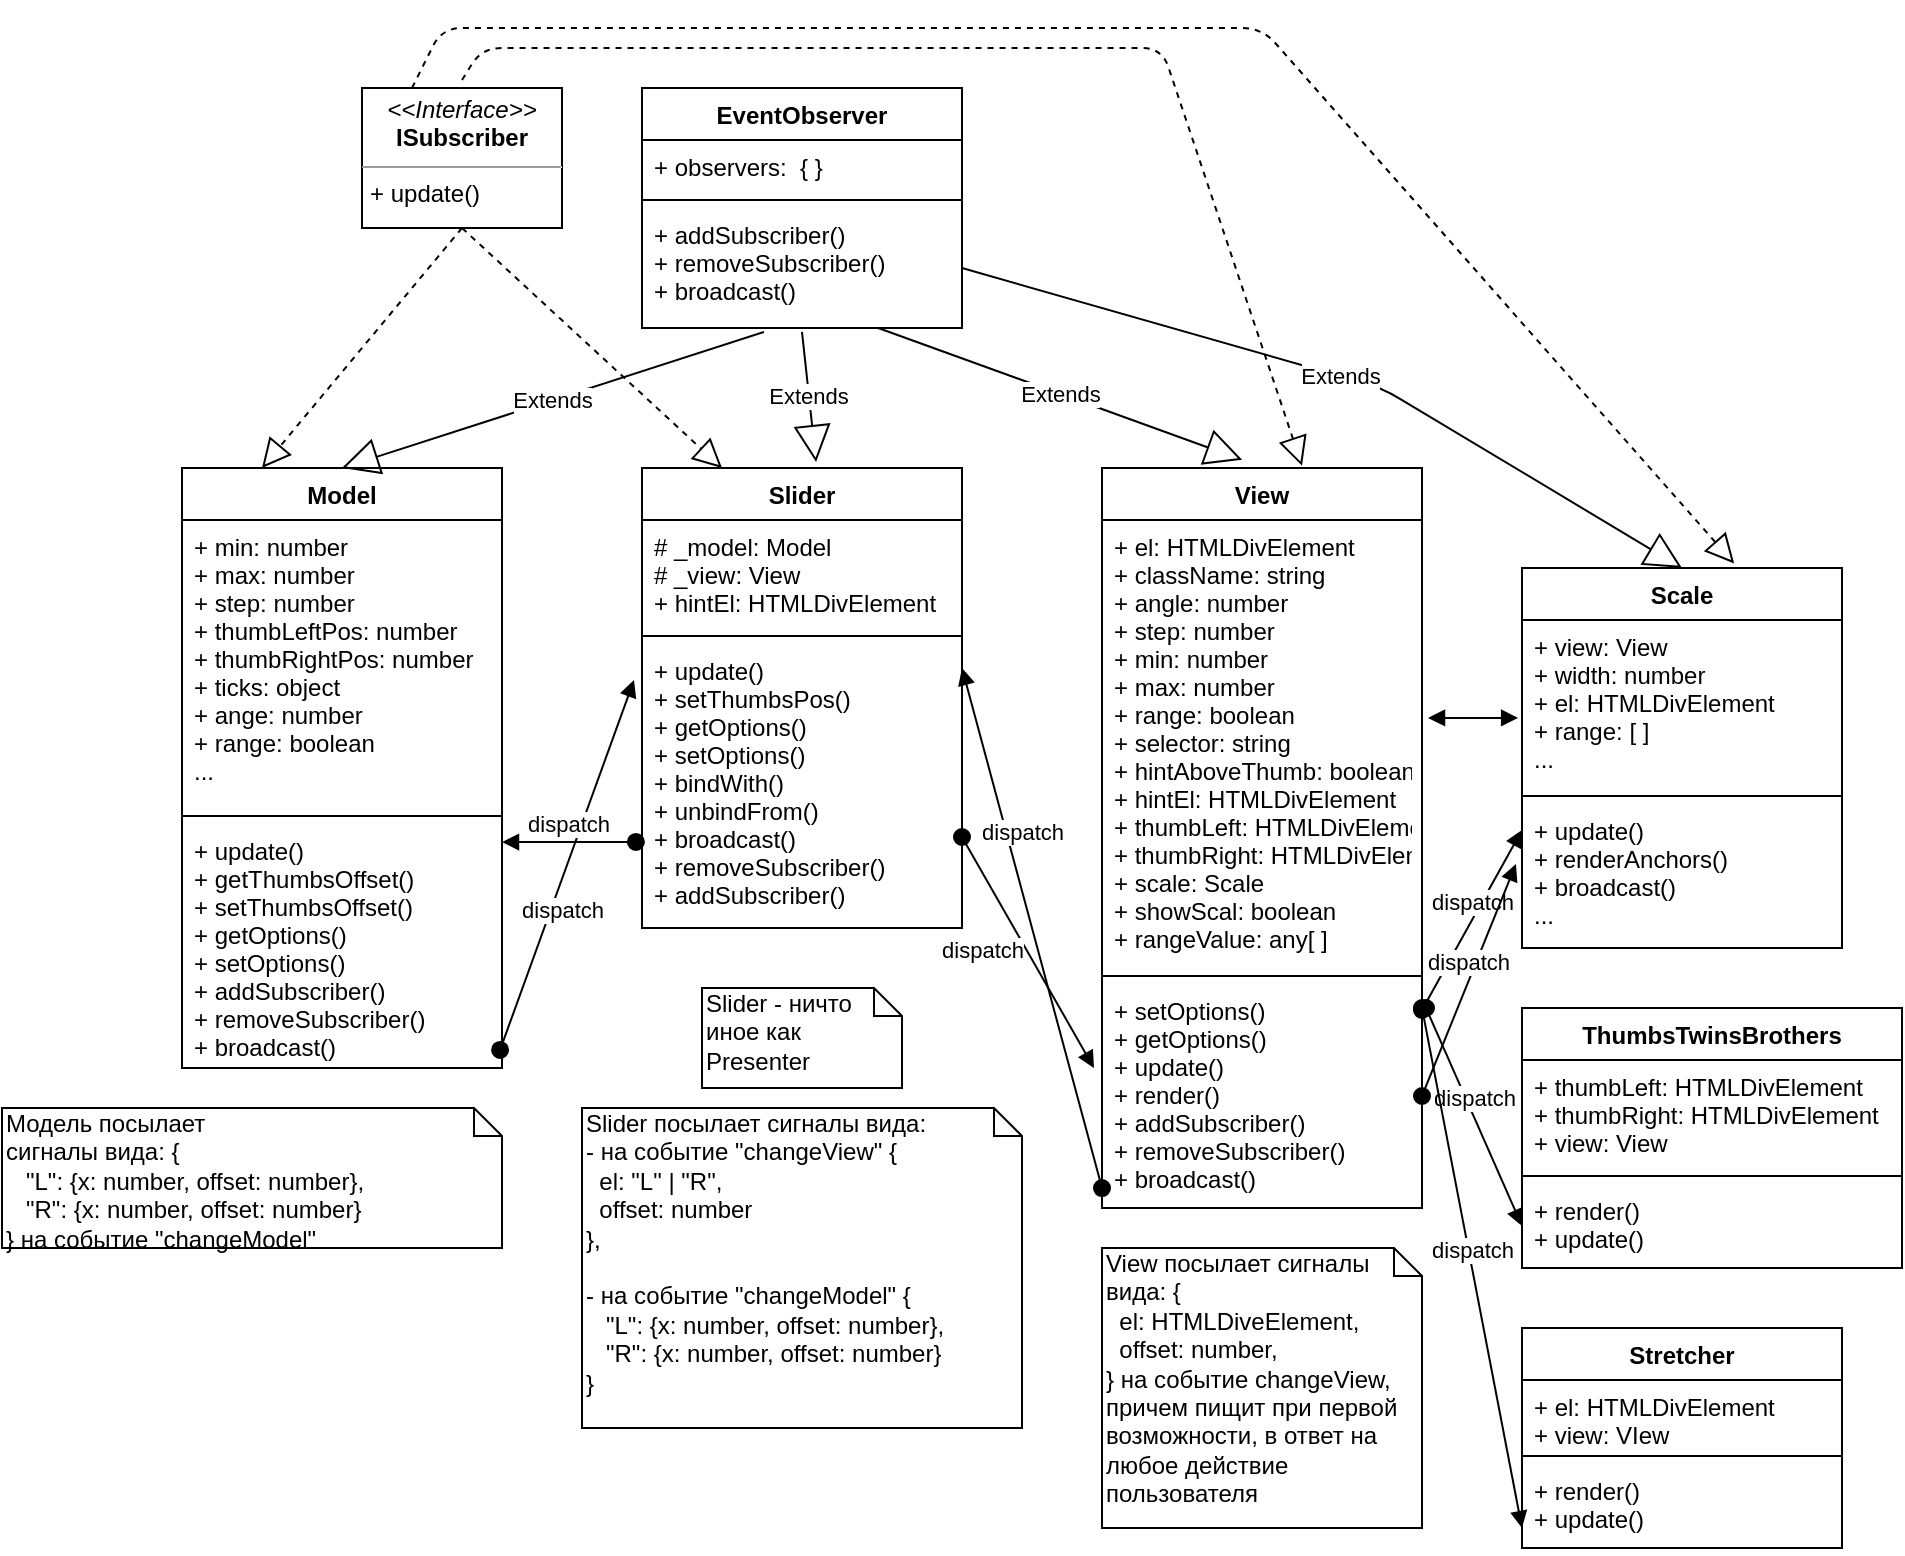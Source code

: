 <mxfile version="13.1.2" type="device"><diagram name="Page-1" id="b5b7bab2-c9e2-2cf4-8b2a-24fd1a2a6d21"><mxGraphModel dx="942" dy="511" grid="1" gridSize="10" guides="1" tooltips="1" connect="1" arrows="1" fold="1" page="1" pageScale="1" pageWidth="827" pageHeight="1169" background="#ffffff" math="0" shadow="0"><root><mxCell id="0"/><mxCell id="1" parent="0"/><mxCell id="bg-FERmWdedt6579exxZ-1" value="&lt;p style=&quot;margin: 0px ; margin-top: 4px ; text-align: center&quot;&gt;&lt;i&gt;&amp;lt;&amp;lt;Interface&amp;gt;&amp;gt;&lt;/i&gt;&lt;br&gt;&lt;b&gt;ISubscriber&lt;/b&gt;&lt;/p&gt;&lt;hr size=&quot;1&quot;&gt;&lt;p style=&quot;margin: 0px ; margin-left: 4px&quot;&gt;+&lt;b&gt; &lt;/b&gt;update()&lt;br&gt;&lt;/p&gt;" style="verticalAlign=top;align=left;overflow=fill;fontSize=12;fontFamily=Helvetica;html=1;" parent="1" vertex="1"><mxGeometry x="320" y="100" width="100" height="70" as="geometry"/></mxCell><mxCell id="q0RUYhzF6KUbyNOXSMYT-1" value="Slider" style="swimlane;fontStyle=1;align=center;verticalAlign=top;childLayout=stackLayout;horizontal=1;startSize=26;horizontalStack=0;resizeParent=1;resizeParentMax=0;resizeLast=0;collapsible=1;marginBottom=0;" parent="1" vertex="1"><mxGeometry x="460" y="290" width="160" height="230" as="geometry"><mxRectangle x="460" y="290" width="70" height="26" as="alternateBounds"/></mxGeometry></mxCell><mxCell id="q0RUYhzF6KUbyNOXSMYT-2" value="# _model: Model&#10;# _view: View&#10;+ hintEl: HTMLDivElement&#10;" style="text;strokeColor=none;fillColor=none;align=left;verticalAlign=top;spacingLeft=4;spacingRight=4;overflow=hidden;rotatable=0;points=[[0,0.5],[1,0.5]];portConstraint=eastwest;" parent="q0RUYhzF6KUbyNOXSMYT-1" vertex="1"><mxGeometry y="26" width="160" height="54" as="geometry"/></mxCell><mxCell id="q0RUYhzF6KUbyNOXSMYT-3" value="" style="line;strokeWidth=1;fillColor=none;align=left;verticalAlign=middle;spacingTop=-1;spacingLeft=3;spacingRight=3;rotatable=0;labelPosition=right;points=[];portConstraint=eastwest;" parent="q0RUYhzF6KUbyNOXSMYT-1" vertex="1"><mxGeometry y="80" width="160" height="8" as="geometry"/></mxCell><mxCell id="q0RUYhzF6KUbyNOXSMYT-4" value="+ update()&#10;+ setThumbsPos()&#10;+ getOptions()&#10;+ setOptions()&#10;+ bindWith()&#10;+ unbindFrom()&#10;+ broadcast()&#10;+ removeSubscriber()&#10;+ addSubscriber()&#10;" style="text;strokeColor=none;fillColor=none;align=left;verticalAlign=top;spacingLeft=4;spacingRight=4;overflow=hidden;rotatable=0;points=[[0,0.5],[1,0.5]];portConstraint=eastwest;" parent="q0RUYhzF6KUbyNOXSMYT-1" vertex="1"><mxGeometry y="88" width="160" height="142" as="geometry"/></mxCell><mxCell id="q0RUYhzF6KUbyNOXSMYT-18" value="dispatch" style="html=1;verticalAlign=bottom;startArrow=oval;startFill=1;endArrow=block;startSize=8;exitX=0;exitY=0.911;exitDx=0;exitDy=0;exitPerimeter=0;entryX=-0.025;entryY=0.127;entryDx=0;entryDy=0;entryPerimeter=0;" parent="q0RUYhzF6KUbyNOXSMYT-1" source="bg-FERmWdedt6579exxZ-9" edge="1"><mxGeometry x="0.297" y="-6" width="60" relative="1" as="geometry"><mxPoint x="93.04" y="284.942" as="sourcePoint"/><mxPoint x="160" y="100.004" as="targetPoint"/><mxPoint y="1" as="offset"/></mxGeometry></mxCell><mxCell id="EEQOp7RZBcLAtSxxUwJv-41" value="EventObserver" style="swimlane;fontStyle=1;align=center;verticalAlign=top;childLayout=stackLayout;horizontal=1;startSize=26;horizontalStack=0;resizeParent=1;resizeParentMax=0;resizeLast=0;collapsible=1;marginBottom=0;labelBackgroundColor=#ffffff;" parent="1" vertex="1"><mxGeometry x="460" y="100" width="160" height="120" as="geometry"><mxRectangle x="310" y="100" width="120" height="26" as="alternateBounds"/></mxGeometry></mxCell><mxCell id="EEQOp7RZBcLAtSxxUwJv-42" value="+ observers:  { }" style="text;strokeColor=none;fillColor=none;align=left;verticalAlign=top;spacingLeft=4;spacingRight=4;overflow=hidden;rotatable=0;points=[[0,0.5],[1,0.5]];portConstraint=eastwest;" parent="EEQOp7RZBcLAtSxxUwJv-41" vertex="1"><mxGeometry y="26" width="160" height="26" as="geometry"/></mxCell><mxCell id="EEQOp7RZBcLAtSxxUwJv-43" value="" style="line;strokeWidth=1;fillColor=none;align=left;verticalAlign=middle;spacingTop=-1;spacingLeft=3;spacingRight=3;rotatable=0;labelPosition=right;points=[];portConstraint=eastwest;" parent="EEQOp7RZBcLAtSxxUwJv-41" vertex="1"><mxGeometry y="52" width="160" height="8" as="geometry"/></mxCell><mxCell id="EEQOp7RZBcLAtSxxUwJv-44" value="+ addSubscriber()&#10;+ removeSubscriber()&#10;+ broadcast()" style="text;strokeColor=none;fillColor=none;align=left;verticalAlign=top;spacingLeft=4;spacingRight=4;overflow=hidden;rotatable=0;points=[[0,0.5],[1,0.5]];portConstraint=eastwest;" parent="EEQOp7RZBcLAtSxxUwJv-41" vertex="1"><mxGeometry y="60" width="160" height="60" as="geometry"/></mxCell><mxCell id="bg-FERmWdedt6579exxZ-2" value="Model" style="swimlane;fontStyle=1;align=center;verticalAlign=top;childLayout=stackLayout;horizontal=1;startSize=26;horizontalStack=0;resizeParent=1;resizeParentMax=0;resizeLast=0;collapsible=1;marginBottom=0;" parent="1" vertex="1"><mxGeometry x="230" y="290" width="160" height="300" as="geometry"><mxRectangle x="150" y="280" width="70" height="26" as="alternateBounds"/></mxGeometry></mxCell><mxCell id="bg-FERmWdedt6579exxZ-3" value="+ min: number&#10;+ max: number&#10;+ step: number&#10;+ thumbLeftPos: number&#10;+ thumbRightPos: number&#10;+ ticks: object&#10;+ ange: number&#10;+ range: boolean&#10;...&#10;" style="text;strokeColor=none;fillColor=none;align=left;verticalAlign=top;spacingLeft=4;spacingRight=4;overflow=hidden;rotatable=0;points=[[0,0.5],[1,0.5]];portConstraint=eastwest;" parent="bg-FERmWdedt6579exxZ-2" vertex="1"><mxGeometry y="26" width="160" height="144" as="geometry"/></mxCell><mxCell id="bg-FERmWdedt6579exxZ-4" value="" style="line;strokeWidth=1;fillColor=none;align=left;verticalAlign=middle;spacingTop=-1;spacingLeft=3;spacingRight=3;rotatable=0;labelPosition=right;points=[];portConstraint=eastwest;" parent="bg-FERmWdedt6579exxZ-2" vertex="1"><mxGeometry y="170" width="160" height="8" as="geometry"/></mxCell><mxCell id="bg-FERmWdedt6579exxZ-5" value="+ update()&#10;+ getThumbsOffset()&#10;+ setThumbsOffset()&#10;+ getOptions()&#10;+ setOptions()&#10;+ addSubscriber()&#10;+ removeSubscriber()&#10;+ broadcast()&#10;" style="text;strokeColor=none;fillColor=none;align=left;verticalAlign=top;spacingLeft=4;spacingRight=4;overflow=hidden;rotatable=0;points=[[0,0.5],[1,0.5]];portConstraint=eastwest;" parent="bg-FERmWdedt6579exxZ-2" vertex="1"><mxGeometry y="178" width="160" height="122" as="geometry"/></mxCell><mxCell id="bg-FERmWdedt6579exxZ-6" value="View" style="swimlane;fontStyle=1;align=center;verticalAlign=top;childLayout=stackLayout;horizontal=1;startSize=26;horizontalStack=0;resizeParent=1;resizeParentMax=0;resizeLast=0;collapsible=1;marginBottom=0;" parent="1" vertex="1"><mxGeometry x="690" y="290" width="160" height="370" as="geometry"><mxRectangle x="720" y="290" width="60" height="26" as="alternateBounds"/></mxGeometry></mxCell><mxCell id="bg-FERmWdedt6579exxZ-7" value="+ el: HTMLDivElement&#10;+ className: string&#10;+ angle: number&#10;+ step: number&#10;+ min: number&#10;+ max: number&#10;+ range: boolean&#10;+ selector: string&#10;+ hintAboveThumb: boolean&#10;+ hintEl: HTMLDivElement&#10;+ thumbLeft: HTMLDivElement&#10;+ thumbRight: HTMLDivElement&#10;+ scale: Scale&#10;+ showScal: boolean&#10;+ rangeValue: any[ ]" style="text;strokeColor=none;fillColor=none;align=left;verticalAlign=top;spacingLeft=4;spacingRight=4;overflow=hidden;rotatable=0;points=[[0,0.5],[1,0.5]];portConstraint=eastwest;" parent="bg-FERmWdedt6579exxZ-6" vertex="1"><mxGeometry y="26" width="160" height="224" as="geometry"/></mxCell><mxCell id="bg-FERmWdedt6579exxZ-8" value="" style="line;strokeWidth=1;fillColor=none;align=left;verticalAlign=middle;spacingTop=-1;spacingLeft=3;spacingRight=3;rotatable=0;labelPosition=right;points=[];portConstraint=eastwest;" parent="bg-FERmWdedt6579exxZ-6" vertex="1"><mxGeometry y="250" width="160" height="8" as="geometry"/></mxCell><mxCell id="bg-FERmWdedt6579exxZ-9" value="+ setOptions()&#10;+ getOptions()&#10;+ update()&#10;+ render()&#10;+ addSubscriber()&#10;+ removeSubscriber()&#10;+ broadcast()&#10;" style="text;strokeColor=none;fillColor=none;align=left;verticalAlign=top;spacingLeft=4;spacingRight=4;overflow=hidden;rotatable=0;points=[[0,0.5],[1,0.5]];portConstraint=eastwest;" parent="bg-FERmWdedt6579exxZ-6" vertex="1"><mxGeometry y="258" width="160" height="112" as="geometry"/></mxCell><mxCell id="q0RUYhzF6KUbyNOXSMYT-5" value="Extends" style="endArrow=block;endSize=16;endFill=0;html=1;exitX=0.381;exitY=1.033;exitDx=0;exitDy=0;exitPerimeter=0;entryX=0.5;entryY=0;entryDx=0;entryDy=0;" parent="1" source="EEQOp7RZBcLAtSxxUwJv-44" target="bg-FERmWdedt6579exxZ-2" edge="1"><mxGeometry width="160" relative="1" as="geometry"><mxPoint x="210" y="230" as="sourcePoint"/><mxPoint x="370" y="230" as="targetPoint"/></mxGeometry></mxCell><mxCell id="q0RUYhzF6KUbyNOXSMYT-6" value="Extends" style="endArrow=block;endSize=16;endFill=0;html=1;exitX=0.5;exitY=1.033;exitDx=0;exitDy=0;exitPerimeter=0;entryX=0.544;entryY=-0.013;entryDx=0;entryDy=0;entryPerimeter=0;" parent="1" source="EEQOp7RZBcLAtSxxUwJv-44" target="q0RUYhzF6KUbyNOXSMYT-1" edge="1"><mxGeometry width="160" relative="1" as="geometry"><mxPoint x="530.96" y="231.98" as="sourcePoint"/><mxPoint x="320" y="300" as="targetPoint"/></mxGeometry></mxCell><mxCell id="q0RUYhzF6KUbyNOXSMYT-7" value="Extends" style="endArrow=block;endSize=16;endFill=0;html=1;exitX=0.738;exitY=1;exitDx=0;exitDy=0;exitPerimeter=0;entryX=0.438;entryY=-0.011;entryDx=0;entryDy=0;entryPerimeter=0;" parent="1" source="EEQOp7RZBcLAtSxxUwJv-44" target="bg-FERmWdedt6579exxZ-6" edge="1"><mxGeometry width="160" relative="1" as="geometry"><mxPoint x="558" y="233" as="sourcePoint"/><mxPoint x="557.04" y="297.01" as="targetPoint"/></mxGeometry></mxCell><mxCell id="q0RUYhzF6KUbyNOXSMYT-8" value="" style="endArrow=block;dashed=1;endFill=0;endSize=12;html=1;entryX=0.25;entryY=0;entryDx=0;entryDy=0;exitX=0.5;exitY=1;exitDx=0;exitDy=0;" parent="1" source="bg-FERmWdedt6579exxZ-1" target="bg-FERmWdedt6579exxZ-2" edge="1"><mxGeometry width="160" relative="1" as="geometry"><mxPoint x="380" y="170" as="sourcePoint"/><mxPoint x="540" y="170" as="targetPoint"/></mxGeometry></mxCell><mxCell id="q0RUYhzF6KUbyNOXSMYT-10" value="" style="endArrow=block;dashed=1;endFill=0;endSize=12;html=1;entryX=0.25;entryY=0;entryDx=0;entryDy=0;exitX=0.5;exitY=1;exitDx=0;exitDy=0;" parent="1" source="bg-FERmWdedt6579exxZ-1" target="q0RUYhzF6KUbyNOXSMYT-1" edge="1"><mxGeometry width="160" relative="1" as="geometry"><mxPoint x="390" y="180" as="sourcePoint"/><mxPoint x="280" y="300" as="targetPoint"/></mxGeometry></mxCell><mxCell id="q0RUYhzF6KUbyNOXSMYT-11" value="" style="endArrow=block;dashed=1;endFill=0;endSize=12;html=1;entryX=0.625;entryY=-0.003;entryDx=0;entryDy=0;entryPerimeter=0;" parent="1" target="bg-FERmWdedt6579exxZ-6" edge="1"><mxGeometry width="160" relative="1" as="geometry"><mxPoint x="370" y="96" as="sourcePoint"/><mxPoint x="510" y="300" as="targetPoint"/><Array as="points"><mxPoint x="380" y="80"/><mxPoint x="720" y="80"/></Array></mxGeometry></mxCell><mxCell id="q0RUYhzF6KUbyNOXSMYT-12" value="Slider - ничто иное как Presenter" style="shape=note;whiteSpace=wrap;html=1;size=14;verticalAlign=top;align=left;spacingTop=-6;" parent="1" vertex="1"><mxGeometry x="490" y="550" width="100" height="50" as="geometry"/></mxCell><mxCell id="q0RUYhzF6KUbyNOXSMYT-15" value="dispatch" style="html=1;verticalAlign=bottom;startArrow=oval;startFill=1;endArrow=block;startSize=8;exitX=0.994;exitY=0.926;exitDx=0;exitDy=0;exitPerimeter=0;entryX=-0.025;entryY=0.127;entryDx=0;entryDy=0;entryPerimeter=0;" parent="1" source="bg-FERmWdedt6579exxZ-5" target="q0RUYhzF6KUbyNOXSMYT-4" edge="1"><mxGeometry x="-0.31" y="-8" width="60" relative="1" as="geometry"><mxPoint x="430" y="430" as="sourcePoint"/><mxPoint x="490" y="430" as="targetPoint"/><mxPoint as="offset"/></mxGeometry></mxCell><mxCell id="q0RUYhzF6KUbyNOXSMYT-16" value="Модель посылает&lt;br&gt;сигналы вида: {&lt;br&gt;&amp;nbsp; &amp;nbsp;&quot;L&quot;: {x: number, offset: number},&lt;br&gt;&amp;nbsp; &amp;nbsp;&quot;R&quot;: {x: number, offset: number}&lt;br&gt;} на событие &quot;changeModel&quot;" style="shape=note;whiteSpace=wrap;html=1;size=14;verticalAlign=top;align=left;spacingTop=-6;" parent="1" vertex="1"><mxGeometry x="140" y="610" width="250" height="70" as="geometry"/></mxCell><mxCell id="q0RUYhzF6KUbyNOXSMYT-19" value="View посылает сигналы вида: {&lt;br&gt;&amp;nbsp; el: HTMLDiveElement,&lt;br&gt;&amp;nbsp; offset: number,&lt;br&gt;} на событие changeView,&lt;br&gt;причем пищит при первой&lt;br&gt;возможности, в ответ на любое действие пользователя" style="shape=note;whiteSpace=wrap;html=1;size=14;verticalAlign=top;align=left;spacingTop=-6;" parent="1" vertex="1"><mxGeometry x="690" y="680" width="160" height="140" as="geometry"/></mxCell><mxCell id="q0RUYhzF6KUbyNOXSMYT-20" value="Scale" style="swimlane;fontStyle=1;align=center;verticalAlign=top;childLayout=stackLayout;horizontal=1;startSize=26;horizontalStack=0;resizeParent=1;resizeParentMax=0;resizeLast=0;collapsible=1;marginBottom=0;" parent="1" vertex="1"><mxGeometry x="900" y="340" width="160" height="190" as="geometry"/></mxCell><mxCell id="q0RUYhzF6KUbyNOXSMYT-21" value="+ view: View&#10;+ width: number&#10;+ el: HTMLDivElement&#10;+ range: [ ]&#10;..." style="text;strokeColor=none;fillColor=none;align=left;verticalAlign=top;spacingLeft=4;spacingRight=4;overflow=hidden;rotatable=0;points=[[0,0.5],[1,0.5]];portConstraint=eastwest;" parent="q0RUYhzF6KUbyNOXSMYT-20" vertex="1"><mxGeometry y="26" width="160" height="84" as="geometry"/></mxCell><mxCell id="q0RUYhzF6KUbyNOXSMYT-22" value="" style="line;strokeWidth=1;fillColor=none;align=left;verticalAlign=middle;spacingTop=-1;spacingLeft=3;spacingRight=3;rotatable=0;labelPosition=right;points=[];portConstraint=eastwest;" parent="q0RUYhzF6KUbyNOXSMYT-20" vertex="1"><mxGeometry y="110" width="160" height="8" as="geometry"/></mxCell><mxCell id="q0RUYhzF6KUbyNOXSMYT-23" value="+ update()&#10;+ renderAnchors()&#10;+ broadcast()&#10;..." style="text;strokeColor=none;fillColor=none;align=left;verticalAlign=top;spacingLeft=4;spacingRight=4;overflow=hidden;rotatable=0;points=[[0,0.5],[1,0.5]];portConstraint=eastwest;" parent="q0RUYhzF6KUbyNOXSMYT-20" vertex="1"><mxGeometry y="118" width="160" height="72" as="geometry"/></mxCell><mxCell id="q0RUYhzF6KUbyNOXSMYT-24" value="Extends" style="endArrow=block;endSize=16;endFill=0;html=1;exitX=1;exitY=0.5;exitDx=0;exitDy=0;entryX=0.5;entryY=0;entryDx=0;entryDy=0;" parent="1" source="EEQOp7RZBcLAtSxxUwJv-44" target="q0RUYhzF6KUbyNOXSMYT-20" edge="1"><mxGeometry width="160" relative="1" as="geometry"><mxPoint x="588.08" y="230" as="sourcePoint"/><mxPoint x="770.08" y="295.93" as="targetPoint"/><Array as="points"><mxPoint x="830" y="250"/></Array></mxGeometry></mxCell><mxCell id="q0RUYhzF6KUbyNOXSMYT-25" value="" style="endArrow=block;dashed=1;endFill=0;endSize=12;html=1;entryX=0.663;entryY=-0.012;entryDx=0;entryDy=0;entryPerimeter=0;exitX=0.25;exitY=0;exitDx=0;exitDy=0;" parent="1" source="bg-FERmWdedt6579exxZ-1" target="q0RUYhzF6KUbyNOXSMYT-20" edge="1"><mxGeometry width="160" relative="1" as="geometry"><mxPoint x="350" y="86" as="sourcePoint"/><mxPoint x="770" y="278.89" as="targetPoint"/><Array as="points"><mxPoint x="360" y="70"/><mxPoint x="770" y="70"/></Array></mxGeometry></mxCell><mxCell id="q0RUYhzF6KUbyNOXSMYT-26" value="dispatch" style="html=1;verticalAlign=bottom;startArrow=oval;startFill=1;endArrow=block;startSize=8;entryX=0;entryY=0.181;entryDx=0;entryDy=0;entryPerimeter=0;" parent="1" target="q0RUYhzF6KUbyNOXSMYT-23" edge="1"><mxGeometry width="60" relative="1" as="geometry"><mxPoint x="850" y="561" as="sourcePoint"/><mxPoint x="870" y="550" as="targetPoint"/></mxGeometry></mxCell><mxCell id="q0RUYhzF6KUbyNOXSMYT-27" value="dispatch" style="html=1;verticalAlign=bottom;startArrow=oval;startFill=1;endArrow=block;startSize=8;entryX=-0.019;entryY=0.417;entryDx=0;entryDy=0;entryPerimeter=0;exitX=1;exitY=0.5;exitDx=0;exitDy=0;" parent="1" source="bg-FERmWdedt6579exxZ-9" target="q0RUYhzF6KUbyNOXSMYT-23" edge="1"><mxGeometry width="60" relative="1" as="geometry"><mxPoint x="860.96" y="570.992" as="sourcePoint"/><mxPoint x="910" y="481.032" as="targetPoint"/></mxGeometry></mxCell><mxCell id="q0RUYhzF6KUbyNOXSMYT-28" value="dispatch" style="html=1;verticalAlign=bottom;startArrow=oval;startFill=1;endArrow=block;startSize=8;entryX=-0.025;entryY=0.375;entryDx=0;entryDy=0;entryPerimeter=0;" parent="1" target="bg-FERmWdedt6579exxZ-9" edge="1"><mxGeometry x="-0.07" y="-24" width="60" relative="1" as="geometry"><mxPoint x="620" y="474.5" as="sourcePoint"/><mxPoint x="680" y="474.5" as="targetPoint"/><mxPoint as="offset"/></mxGeometry></mxCell><mxCell id="q0RUYhzF6KUbyNOXSMYT-29" value="dispatch" style="html=1;verticalAlign=bottom;startArrow=oval;startFill=1;endArrow=block;startSize=8;entryX=1;entryY=0.074;entryDx=0;entryDy=0;entryPerimeter=0;exitX=-0.019;exitY=0.697;exitDx=0;exitDy=0;exitPerimeter=0;" parent="1" source="q0RUYhzF6KUbyNOXSMYT-4" target="bg-FERmWdedt6579exxZ-5" edge="1"><mxGeometry width="60" relative="1" as="geometry"><mxPoint x="630" y="484.5" as="sourcePoint"/><mxPoint x="696" y="600" as="targetPoint"/></mxGeometry></mxCell><mxCell id="q0RUYhzF6KUbyNOXSMYT-30" value="Slider посылает сигналы вида:&lt;br&gt;- на событие &quot;changeView&quot; {&lt;br&gt;&amp;nbsp; el: &quot;L&quot; | &quot;R&quot;,&lt;br&gt;&amp;nbsp; offset: number&lt;br&gt;},&lt;br&gt;&lt;br&gt;- на событие &quot;changeModel&quot; {&lt;br&gt;&amp;nbsp; &amp;nbsp;&quot;L&quot;: {x: number, offset: number},&lt;br&gt;&amp;nbsp; &amp;nbsp;&quot;R&quot;: {x: number, offset: number}&lt;br&gt;}" style="shape=note;whiteSpace=wrap;html=1;size=14;verticalAlign=top;align=left;spacingTop=-6;" parent="1" vertex="1"><mxGeometry x="430" y="610" width="220" height="160" as="geometry"/></mxCell><mxCell id="q0RUYhzF6KUbyNOXSMYT-31" value="" style="endArrow=block;startArrow=block;endFill=1;startFill=1;html=1;entryX=-0.012;entryY=0.583;entryDx=0;entryDy=0;entryPerimeter=0;" parent="1" target="q0RUYhzF6KUbyNOXSMYT-21" edge="1"><mxGeometry width="160" relative="1" as="geometry"><mxPoint x="853" y="415" as="sourcePoint"/><mxPoint x="750" y="390" as="targetPoint"/><Array as="points"/></mxGeometry></mxCell><mxCell id="OrFviP-s3yT5KrhtBGHl-9" value="Stretcher" style="swimlane;fontStyle=1;align=center;verticalAlign=top;childLayout=stackLayout;horizontal=1;startSize=26;horizontalStack=0;resizeParent=1;resizeParentMax=0;resizeLast=0;collapsible=1;marginBottom=0;" vertex="1" parent="1"><mxGeometry x="900" y="720" width="160" height="110" as="geometry"/></mxCell><mxCell id="OrFviP-s3yT5KrhtBGHl-10" value="+ el: HTMLDivElement&#10;+ view: VIew" style="text;strokeColor=none;fillColor=none;align=left;verticalAlign=top;spacingLeft=4;spacingRight=4;overflow=hidden;rotatable=0;points=[[0,0.5],[1,0.5]];portConstraint=eastwest;" vertex="1" parent="OrFviP-s3yT5KrhtBGHl-9"><mxGeometry y="26" width="160" height="34" as="geometry"/></mxCell><mxCell id="OrFviP-s3yT5KrhtBGHl-11" value="" style="line;strokeWidth=1;fillColor=none;align=left;verticalAlign=middle;spacingTop=-1;spacingLeft=3;spacingRight=3;rotatable=0;labelPosition=right;points=[];portConstraint=eastwest;" vertex="1" parent="OrFviP-s3yT5KrhtBGHl-9"><mxGeometry y="60" width="160" height="8" as="geometry"/></mxCell><mxCell id="OrFviP-s3yT5KrhtBGHl-12" value="+ render()&#10;+ update()" style="text;strokeColor=none;fillColor=none;align=left;verticalAlign=top;spacingLeft=4;spacingRight=4;overflow=hidden;rotatable=0;points=[[0,0.5],[1,0.5]];portConstraint=eastwest;" vertex="1" parent="OrFviP-s3yT5KrhtBGHl-9"><mxGeometry y="68" width="160" height="42" as="geometry"/></mxCell><mxCell id="OrFviP-s3yT5KrhtBGHl-5" value="ThumbsTwinsBrothers" style="swimlane;fontStyle=1;align=center;verticalAlign=top;childLayout=stackLayout;horizontal=1;startSize=26;horizontalStack=0;resizeParent=1;resizeParentMax=0;resizeLast=0;collapsible=1;marginBottom=0;" vertex="1" parent="1"><mxGeometry x="900" y="560" width="190" height="130" as="geometry"/></mxCell><mxCell id="OrFviP-s3yT5KrhtBGHl-6" value="+ thumbLeft: HTMLDivElement&#10;+ thumbRight: HTMLDivElement&#10;+ view: View" style="text;strokeColor=none;fillColor=none;align=left;verticalAlign=top;spacingLeft=4;spacingRight=4;overflow=hidden;rotatable=0;points=[[0,0.5],[1,0.5]];portConstraint=eastwest;" vertex="1" parent="OrFviP-s3yT5KrhtBGHl-5"><mxGeometry y="26" width="190" height="54" as="geometry"/></mxCell><mxCell id="OrFviP-s3yT5KrhtBGHl-7" value="" style="line;strokeWidth=1;fillColor=none;align=left;verticalAlign=middle;spacingTop=-1;spacingLeft=3;spacingRight=3;rotatable=0;labelPosition=right;points=[];portConstraint=eastwest;" vertex="1" parent="OrFviP-s3yT5KrhtBGHl-5"><mxGeometry y="80" width="190" height="8" as="geometry"/></mxCell><mxCell id="OrFviP-s3yT5KrhtBGHl-8" value="+ render()&#10;+ update()" style="text;strokeColor=none;fillColor=none;align=left;verticalAlign=top;spacingLeft=4;spacingRight=4;overflow=hidden;rotatable=0;points=[[0,0.5],[1,0.5]];portConstraint=eastwest;" vertex="1" parent="OrFviP-s3yT5KrhtBGHl-5"><mxGeometry y="88" width="190" height="42" as="geometry"/></mxCell><mxCell id="OrFviP-s3yT5KrhtBGHl-13" value="dispatch" style="html=1;verticalAlign=bottom;startArrow=oval;startFill=1;endArrow=block;startSize=8;entryX=0;entryY=0.5;entryDx=0;entryDy=0;" edge="1" parent="1" target="OrFviP-s3yT5KrhtBGHl-8"><mxGeometry width="60" relative="1" as="geometry"><mxPoint x="852" y="560" as="sourcePoint"/><mxPoint x="910" y="481.032" as="targetPoint"/></mxGeometry></mxCell><mxCell id="OrFviP-s3yT5KrhtBGHl-14" value="dispatch" style="html=1;verticalAlign=bottom;startArrow=oval;startFill=1;endArrow=block;startSize=8;entryX=0;entryY=0.762;entryDx=0;entryDy=0;entryPerimeter=0;" edge="1" parent="1" target="OrFviP-s3yT5KrhtBGHl-12"><mxGeometry width="60" relative="1" as="geometry"><mxPoint x="850" y="560" as="sourcePoint"/><mxPoint x="910" y="679" as="targetPoint"/></mxGeometry></mxCell></root></mxGraphModel></diagram></mxfile>